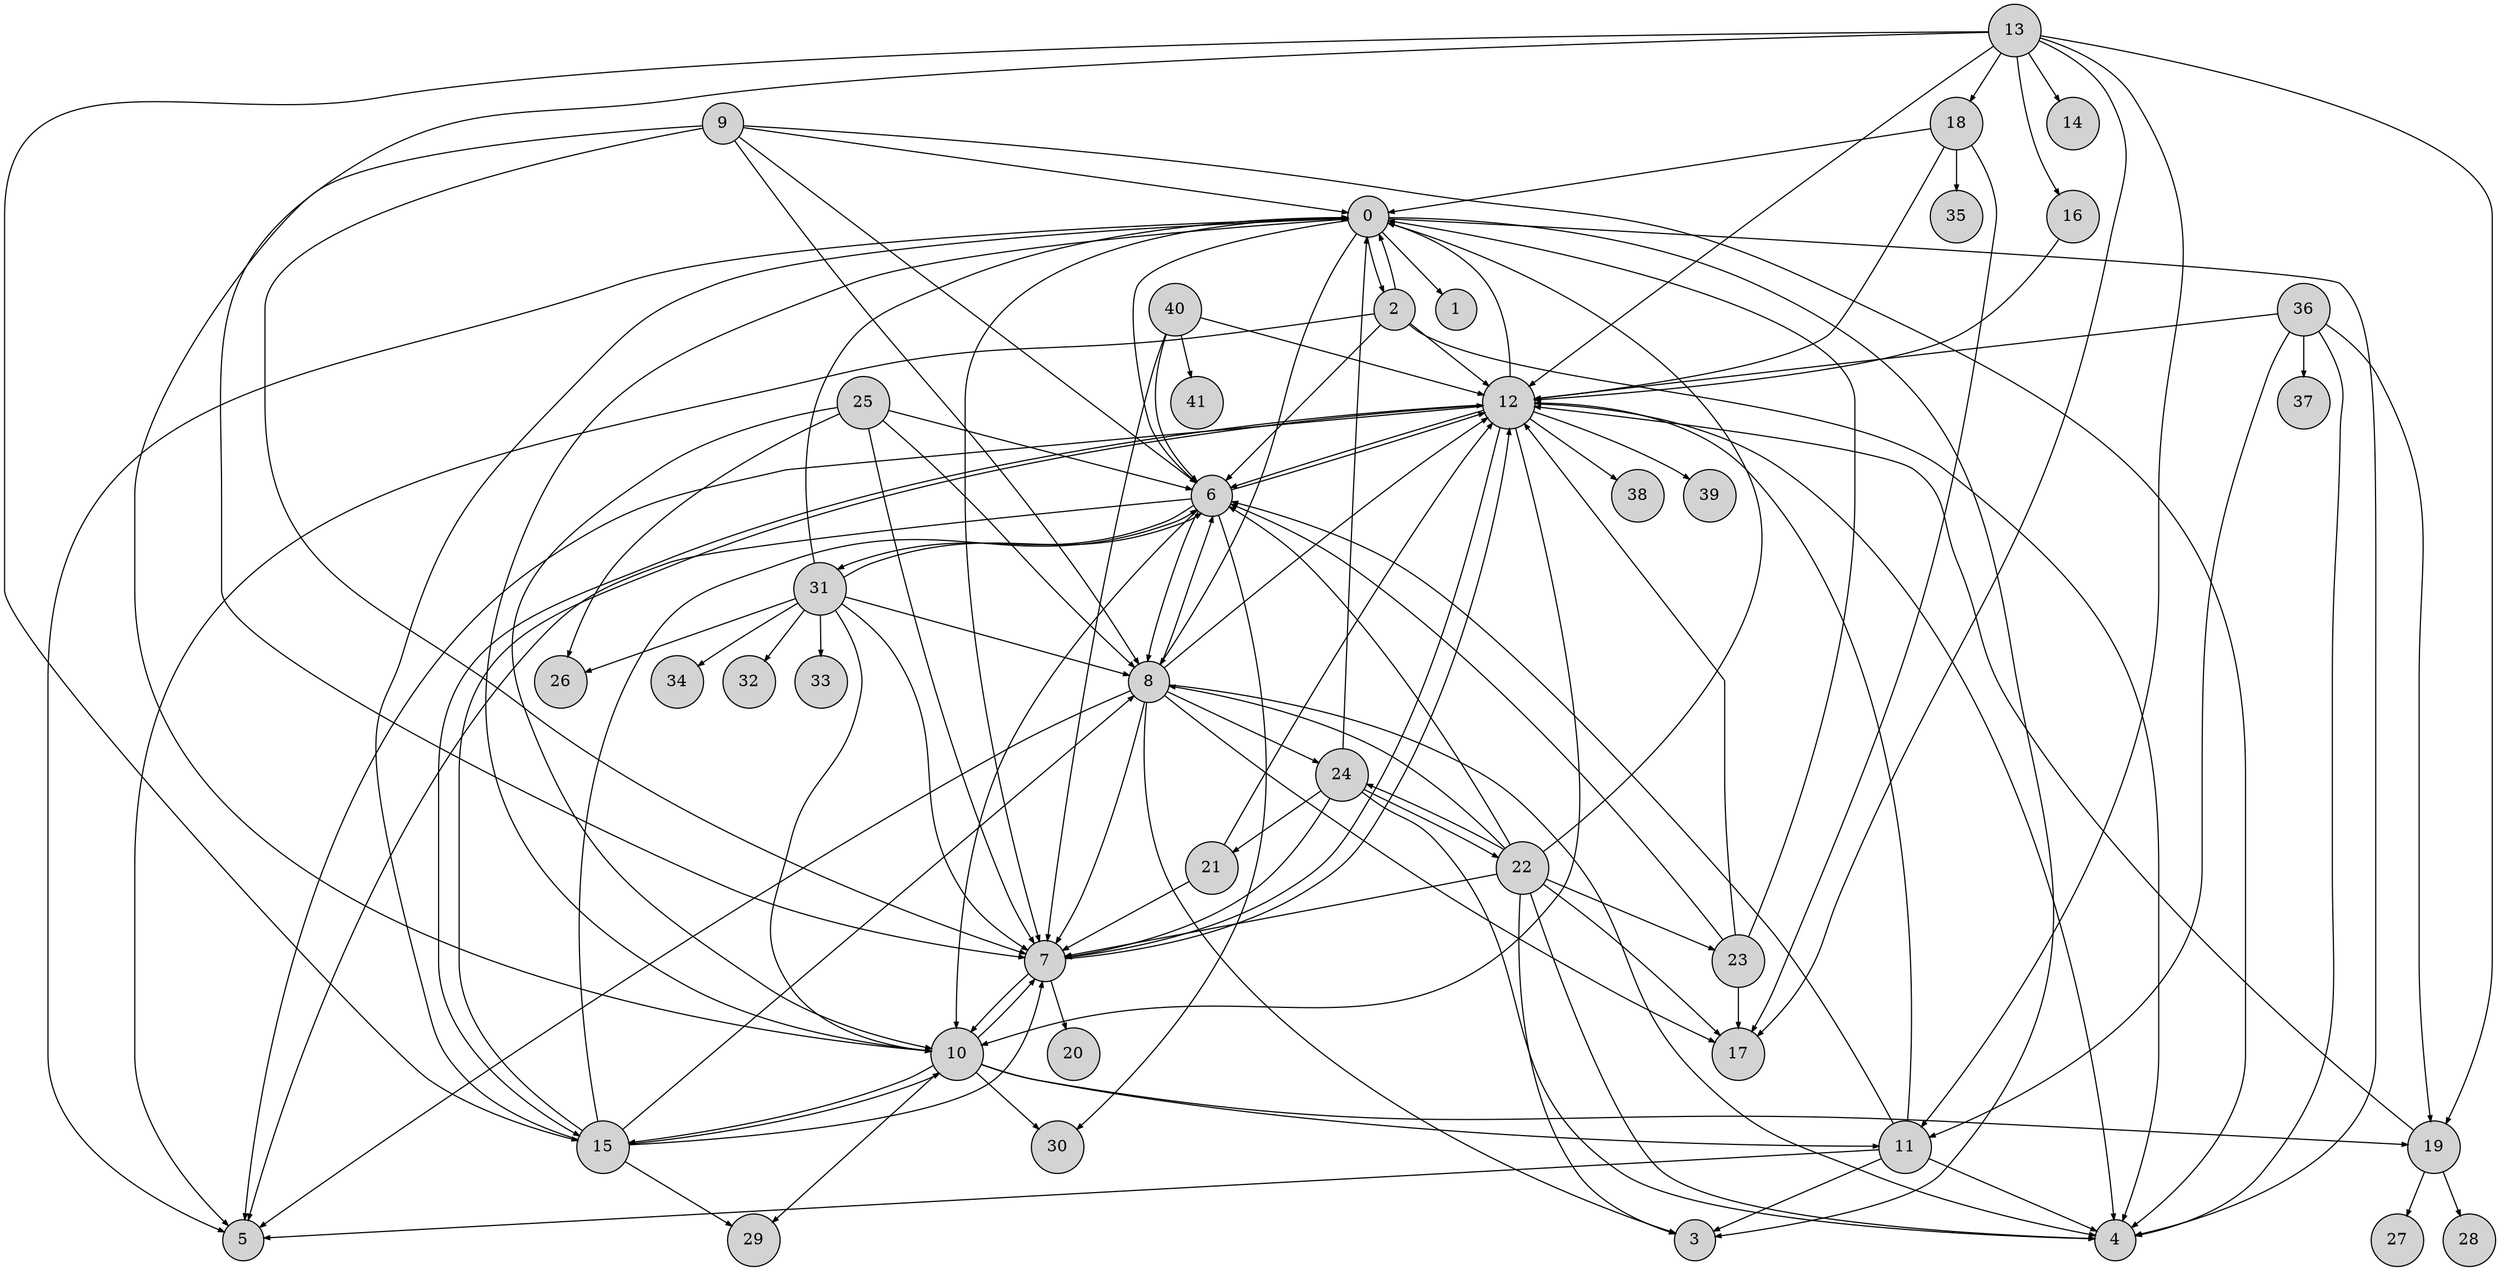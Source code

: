 

digraph anyrelation {
    overlap = false;

    // Node Properties
    node [shape=circle style=filled fillcolor=lightgrey]
    edge[arrowsize=.5]
    

"0" -> "1"
"0" -> "2"
"0" -> "3"
"0" -> "4"
"0" -> "5"
"0" -> "6"
"0" -> "7"
"0" -> "8"
"9" -> "0"
"9" -> "10"
"9" -> "4"
"9" -> "6"
"9" -> "7"
"9" -> "8"
"11" -> "12"
"11" -> "3"
"11" -> "4"
"11" -> "5"
"11" -> "6"
"13" -> "14"
"13" -> "15"
"13" -> "16"
"13" -> "17"
"13" -> "18"
"13" -> "12"
"13" -> "7"
"13" -> "11"
"13" -> "19"
"7" -> "20"
"7" -> "10"
"7" -> "12"
"21" -> "12"
"21" -> "7"
"22" -> "23"
"22" -> "17"
"22" -> "0"
"22" -> "24"
"22" -> "3"
"22" -> "4"
"22" -> "6"
"22" -> "7"
"22" -> "8"
"25" -> "26"
"25" -> "6"
"25" -> "10"
"25" -> "7"
"25" -> "8"
"19" -> "27"
"19" -> "28"
"19" -> "12"
"10" -> "29"
"10" -> "30"
"10" -> "15"
"10" -> "11"
"10" -> "19"
"10" -> "0"
"10" -> "7"
"8" -> "17"
"8" -> "12"
"8" -> "24"
"8" -> "3"
"8" -> "4"
"8" -> "5"
"8" -> "6"
"8" -> "7"
"6" -> "31"
"6" -> "30"
"6" -> "10"
"6" -> "12"
"6" -> "5"
"6" -> "8"
"24" -> "22"
"24" -> "21"
"24" -> "0"
"24" -> "4"
"24" -> "7"
"31" -> "32"
"31" -> "33"
"31" -> "34"
"31" -> "0"
"31" -> "6"
"31" -> "10"
"31" -> "7"
"31" -> "8"
"31" -> "26"
"18" -> "35"
"18" -> "17"
"18" -> "12"
"18" -> "0"
"2" -> "12"
"2" -> "0"
"2" -> "4"
"2" -> "5"
"2" -> "6"
"36" -> "37"
"36" -> "12"
"36" -> "4"
"36" -> "11"
"36" -> "19"
"15" -> "29"
"15" -> "12"
"15" -> "0"
"15" -> "6"
"15" -> "10"
"15" -> "7"
"15" -> "8"
"16" -> "12"
"12" -> "38"
"12" -> "39"
"12" -> "15"
"12" -> "0"
"12" -> "10"
"12" -> "4"
"12" -> "5"
"12" -> "6"
"12" -> "7"
"40" -> "41"
"40" -> "12"
"40" -> "6"
"40" -> "7"
"23" -> "17"
"23" -> "12"
"23" -> "0"
"23" -> "6"

}
